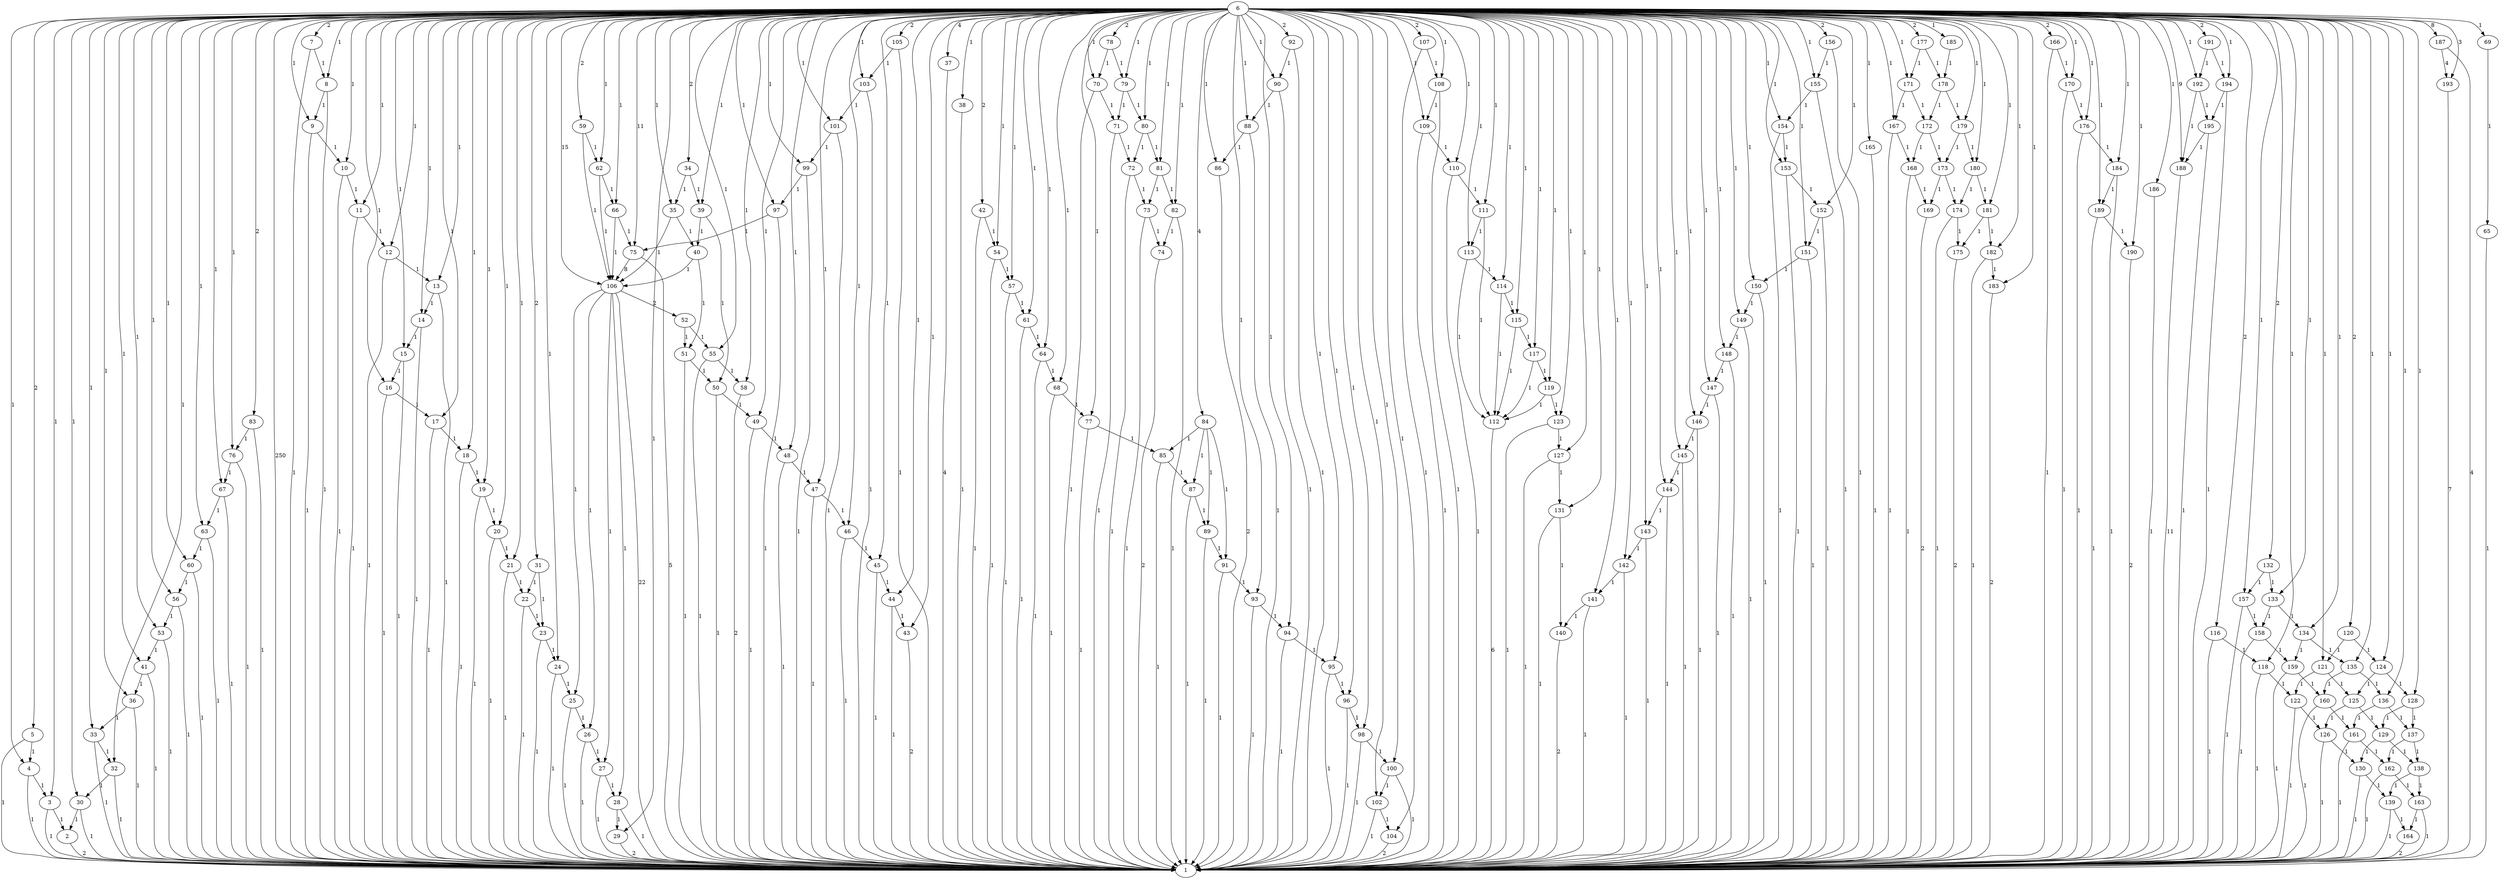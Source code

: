 digraph {
2 -> 1 [label=2];
3 -> 1 [label=1];
3 -> 2 [label=1];
4 -> 1 [label=1];
4 -> 3 [label=1];
5 -> 1 [label=1];
5 -> 4 [label=1];
6 -> 1 [label=250];
6 -> 3 [label=1];
6 -> 4 [label=1];
6 -> 5 [label=2];
6 -> 7 [label=2];
6 -> 8 [label=1];
6 -> 9 [label=1];
6 -> 10 [label=1];
6 -> 11 [label=1];
6 -> 12 [label=1];
6 -> 13 [label=1];
6 -> 14 [label=1];
6 -> 15 [label=1];
6 -> 16 [label=1];
6 -> 17 [label=1];
6 -> 18 [label=1];
6 -> 19 [label=1];
6 -> 20 [label=1];
6 -> 21 [label=1];
6 -> 24 [label=1];
6 -> 29 [label=1];
6 -> 30 [label=1];
6 -> 31 [label=2];
6 -> 32 [label=1];
6 -> 33 [label=1];
6 -> 34 [label=2];
6 -> 35 [label=1];
6 -> 36 [label=1];
6 -> 37 [label=4];
6 -> 38 [label=1];
6 -> 39 [label=1];
6 -> 41 [label=1];
6 -> 42 [label=2];
6 -> 43 [label=1];
6 -> 44 [label=1];
6 -> 45 [label=1];
6 -> 46 [label=1];
6 -> 47 [label=1];
6 -> 48 [label=1];
6 -> 49 [label=1];
6 -> 53 [label=1];
6 -> 54 [label=1];
6 -> 55 [label=1];
6 -> 56 [label=1];
6 -> 57 [label=1];
6 -> 58 [label=1];
6 -> 59 [label=2];
6 -> 60 [label=1];
6 -> 61 [label=1];
6 -> 62 [label=1];
6 -> 63 [label=1];
6 -> 64 [label=1];
6 -> 66 [label=1];
6 -> 67 [label=1];
6 -> 68 [label=1];
6 -> 69 [label=1];
6 -> 70 [label=1];
6 -> 75 [label=11];
6 -> 76 [label=1];
6 -> 77 [label=1];
6 -> 78 [label=2];
6 -> 79 [label=1];
6 -> 80 [label=1];
6 -> 81 [label=1];
6 -> 82 [label=1];
6 -> 83 [label=2];
6 -> 84 [label=4];
6 -> 86 [label=1];
6 -> 88 [label=1];
6 -> 90 [label=1];
6 -> 92 [label=2];
6 -> 93 [label=1];
6 -> 94 [label=1];
6 -> 95 [label=1];
6 -> 96 [label=1];
6 -> 97 [label=1];
6 -> 98 [label=1];
6 -> 99 [label=1];
6 -> 100 [label=1];
6 -> 101 [label=1];
6 -> 102 [label=1];
6 -> 103 [label=1];
6 -> 104 [label=1];
6 -> 105 [label=2];
6 -> 106 [label=15];
6 -> 107 [label=2];
6 -> 108 [label=1];
6 -> 109 [label=1];
6 -> 110 [label=1];
6 -> 111 [label=1];
6 -> 113 [label=1];
6 -> 114 [label=1];
6 -> 115 [label=1];
6 -> 116 [label=2];
6 -> 117 [label=1];
6 -> 118 [label=1];
6 -> 119 [label=1];
6 -> 120 [label=2];
6 -> 121 [label=1];
6 -> 123 [label=1];
6 -> 124 [label=1];
6 -> 127 [label=1];
6 -> 128 [label=1];
6 -> 131 [label=1];
6 -> 132 [label=2];
6 -> 133 [label=1];
6 -> 134 [label=1];
6 -> 135 [label=1];
6 -> 136 [label=1];
6 -> 141 [label=1];
6 -> 142 [label=1];
6 -> 143 [label=1];
6 -> 144 [label=1];
6 -> 145 [label=1];
6 -> 146 [label=1];
6 -> 147 [label=1];
6 -> 148 [label=1];
6 -> 149 [label=1];
6 -> 150 [label=1];
6 -> 151 [label=1];
6 -> 152 [label=1];
6 -> 153 [label=1];
6 -> 154 [label=1];
6 -> 155 [label=1];
6 -> 156 [label=2];
6 -> 157 [label=1];
6 -> 165 [label=1];
6 -> 166 [label=2];
6 -> 167 [label=1];
6 -> 170 [label=1];
6 -> 171 [label=1];
6 -> 176 [label=1];
6 -> 177 [label=2];
6 -> 179 [label=1];
6 -> 180 [label=1];
6 -> 181 [label=1];
6 -> 182 [label=1];
6 -> 183 [label=1];
6 -> 184 [label=1];
6 -> 185 [label=1];
6 -> 186 [label=1];
6 -> 187 [label=8];
6 -> 188 [label=9];
6 -> 189 [label=1];
6 -> 190 [label=1];
6 -> 191 [label=2];
6 -> 192 [label=1];
6 -> 193 [label=3];
6 -> 194 [label=1];
7 -> 1 [label=1];
7 -> 8 [label=1];
8 -> 1 [label=1];
8 -> 9 [label=1];
9 -> 1 [label=1];
9 -> 10 [label=1];
10 -> 1 [label=1];
10 -> 11 [label=1];
11 -> 1 [label=1];
11 -> 12 [label=1];
12 -> 1 [label=1];
12 -> 13 [label=1];
13 -> 1 [label=1];
13 -> 14 [label=1];
14 -> 1 [label=1];
14 -> 15 [label=1];
15 -> 1 [label=1];
15 -> 16 [label=1];
16 -> 1 [label=1];
16 -> 17 [label=1];
17 -> 1 [label=1];
17 -> 18 [label=1];
18 -> 1 [label=1];
18 -> 19 [label=1];
19 -> 1 [label=1];
19 -> 20 [label=1];
20 -> 1 [label=1];
20 -> 21 [label=1];
21 -> 1 [label=1];
21 -> 22 [label=1];
22 -> 1 [label=1];
22 -> 23 [label=1];
23 -> 1 [label=1];
23 -> 24 [label=1];
24 -> 1 [label=1];
24 -> 25 [label=1];
25 -> 1 [label=1];
25 -> 26 [label=1];
26 -> 1 [label=1];
26 -> 27 [label=1];
27 -> 1 [label=1];
27 -> 28 [label=1];
28 -> 1 [label=1];
28 -> 29 [label=1];
29 -> 1 [label=2];
30 -> 1 [label=1];
30 -> 2 [label=1];
31 -> 22 [label=1];
31 -> 23 [label=1];
32 -> 1 [label=1];
32 -> 30 [label=1];
33 -> 1 [label=1];
33 -> 32 [label=1];
34 -> 35 [label=1];
34 -> 39 [label=1];
35 -> 40 [label=1];
35 -> 106 [label=1];
36 -> 1 [label=1];
36 -> 33 [label=1];
37 -> 1 [label=4];
38 -> 1 [label=1];
39 -> 40 [label=1];
39 -> 50 [label=1];
40 -> 51 [label=1];
40 -> 106 [label=1];
41 -> 1 [label=1];
41 -> 36 [label=1];
42 -> 1 [label=1];
42 -> 54 [label=1];
43 -> 1 [label=2];
44 -> 1 [label=1];
44 -> 43 [label=1];
45 -> 1 [label=1];
45 -> 44 [label=1];
46 -> 1 [label=1];
46 -> 45 [label=1];
47 -> 1 [label=1];
47 -> 46 [label=1];
48 -> 1 [label=1];
48 -> 47 [label=1];
49 -> 1 [label=1];
49 -> 48 [label=1];
50 -> 1 [label=1];
50 -> 49 [label=1];
51 -> 1 [label=1];
51 -> 50 [label=1];
52 -> 51 [label=1];
52 -> 55 [label=1];
53 -> 1 [label=1];
53 -> 41 [label=1];
54 -> 1 [label=1];
54 -> 57 [label=1];
55 -> 1 [label=1];
55 -> 58 [label=1];
56 -> 1 [label=1];
56 -> 53 [label=1];
57 -> 1 [label=1];
57 -> 61 [label=1];
58 -> 1 [label=2];
59 -> 62 [label=1];
59 -> 106 [label=1];
60 -> 1 [label=1];
60 -> 56 [label=1];
61 -> 1 [label=1];
61 -> 64 [label=1];
62 -> 66 [label=1];
62 -> 106 [label=1];
63 -> 1 [label=1];
63 -> 60 [label=1];
64 -> 1 [label=1];
64 -> 68 [label=1];
65 -> 1 [label=1];
66 -> 75 [label=1];
66 -> 106 [label=1];
67 -> 1 [label=1];
67 -> 63 [label=1];
68 -> 1 [label=1];
68 -> 77 [label=1];
69 -> 65 [label=1];
70 -> 1 [label=1];
70 -> 71 [label=1];
71 -> 1 [label=1];
71 -> 72 [label=1];
72 -> 1 [label=1];
72 -> 73 [label=1];
73 -> 1 [label=1];
73 -> 74 [label=1];
74 -> 1 [label=2];
75 -> 1 [label=5];
75 -> 106 [label=8];
76 -> 1 [label=1];
76 -> 67 [label=1];
77 -> 1 [label=1];
77 -> 85 [label=1];
78 -> 70 [label=1];
78 -> 79 [label=1];
79 -> 71 [label=1];
79 -> 80 [label=1];
80 -> 72 [label=1];
80 -> 81 [label=1];
81 -> 73 [label=1];
81 -> 82 [label=1];
82 -> 1 [label=1];
82 -> 74 [label=1];
83 -> 1 [label=1];
83 -> 76 [label=1];
84 -> 85 [label=1];
84 -> 87 [label=1];
84 -> 89 [label=1];
84 -> 91 [label=1];
85 -> 1 [label=1];
85 -> 87 [label=1];
86 -> 1 [label=2];
87 -> 1 [label=1];
87 -> 89 [label=1];
88 -> 1 [label=1];
88 -> 86 [label=1];
89 -> 1 [label=1];
89 -> 91 [label=1];
90 -> 1 [label=1];
90 -> 88 [label=1];
91 -> 1 [label=1];
91 -> 93 [label=1];
92 -> 1 [label=1];
92 -> 90 [label=1];
93 -> 1 [label=1];
93 -> 94 [label=1];
94 -> 1 [label=1];
94 -> 95 [label=1];
95 -> 1 [label=1];
95 -> 96 [label=1];
96 -> 1 [label=1];
96 -> 98 [label=1];
97 -> 1 [label=1];
97 -> 75 [label=1];
98 -> 1 [label=1];
98 -> 100 [label=1];
99 -> 1 [label=1];
99 -> 97 [label=1];
100 -> 1 [label=1];
100 -> 102 [label=1];
101 -> 1 [label=1];
101 -> 99 [label=1];
102 -> 1 [label=1];
102 -> 104 [label=1];
103 -> 1 [label=1];
103 -> 101 [label=1];
104 -> 1 [label=2];
105 -> 1 [label=1];
105 -> 103 [label=1];
106 -> 1 [label=22];
106 -> 25 [label=1];
106 -> 26 [label=1];
106 -> 27 [label=1];
106 -> 28 [label=1];
106 -> 52 [label=2];
107 -> 1 [label=1];
107 -> 108 [label=1];
108 -> 1 [label=1];
108 -> 109 [label=1];
109 -> 1 [label=1];
109 -> 110 [label=1];
110 -> 1 [label=1];
110 -> 111 [label=1];
111 -> 112 [label=1];
111 -> 113 [label=1];
112 -> 1 [label=6];
113 -> 112 [label=1];
113 -> 114 [label=1];
114 -> 112 [label=1];
114 -> 115 [label=1];
115 -> 112 [label=1];
115 -> 117 [label=1];
116 -> 1 [label=1];
116 -> 118 [label=1];
117 -> 112 [label=1];
117 -> 119 [label=1];
118 -> 1 [label=1];
118 -> 122 [label=1];
119 -> 112 [label=1];
119 -> 123 [label=1];
120 -> 121 [label=1];
120 -> 124 [label=1];
121 -> 122 [label=1];
121 -> 125 [label=1];
122 -> 1 [label=1];
122 -> 126 [label=1];
123 -> 1 [label=1];
123 -> 127 [label=1];
124 -> 125 [label=1];
124 -> 128 [label=1];
125 -> 126 [label=1];
125 -> 129 [label=1];
126 -> 1 [label=1];
126 -> 130 [label=1];
127 -> 1 [label=1];
127 -> 131 [label=1];
128 -> 129 [label=1];
128 -> 137 [label=1];
129 -> 130 [label=1];
129 -> 138 [label=1];
130 -> 1 [label=1];
130 -> 139 [label=1];
131 -> 1 [label=1];
131 -> 140 [label=1];
132 -> 133 [label=1];
132 -> 157 [label=1];
133 -> 134 [label=1];
133 -> 158 [label=1];
134 -> 135 [label=1];
134 -> 159 [label=1];
135 -> 136 [label=1];
135 -> 160 [label=1];
136 -> 137 [label=1];
136 -> 161 [label=1];
137 -> 138 [label=1];
137 -> 162 [label=1];
138 -> 139 [label=1];
138 -> 163 [label=1];
139 -> 1 [label=1];
139 -> 164 [label=1];
140 -> 1 [label=2];
141 -> 1 [label=1];
141 -> 140 [label=1];
142 -> 1 [label=1];
142 -> 141 [label=1];
143 -> 1 [label=1];
143 -> 142 [label=1];
144 -> 1 [label=1];
144 -> 143 [label=1];
145 -> 1 [label=1];
145 -> 144 [label=1];
146 -> 1 [label=1];
146 -> 145 [label=1];
147 -> 1 [label=1];
147 -> 146 [label=1];
148 -> 1 [label=1];
148 -> 147 [label=1];
149 -> 1 [label=1];
149 -> 148 [label=1];
150 -> 1 [label=1];
150 -> 149 [label=1];
151 -> 1 [label=1];
151 -> 150 [label=1];
152 -> 1 [label=1];
152 -> 151 [label=1];
153 -> 1 [label=1];
153 -> 152 [label=1];
154 -> 1 [label=1];
154 -> 153 [label=1];
155 -> 1 [label=1];
155 -> 154 [label=1];
156 -> 1 [label=1];
156 -> 155 [label=1];
157 -> 1 [label=1];
157 -> 158 [label=1];
158 -> 1 [label=1];
158 -> 159 [label=1];
159 -> 1 [label=1];
159 -> 160 [label=1];
160 -> 1 [label=1];
160 -> 161 [label=1];
161 -> 1 [label=1];
161 -> 162 [label=1];
162 -> 1 [label=1];
162 -> 163 [label=1];
163 -> 1 [label=1];
163 -> 164 [label=1];
164 -> 1 [label=2];
165 -> 1 [label=1];
166 -> 1 [label=1];
166 -> 170 [label=1];
167 -> 1 [label=1];
167 -> 168 [label=1];
168 -> 1 [label=1];
168 -> 169 [label=1];
169 -> 1 [label=2];
170 -> 1 [label=1];
170 -> 176 [label=1];
171 -> 167 [label=1];
171 -> 172 [label=1];
172 -> 168 [label=1];
172 -> 173 [label=1];
173 -> 169 [label=1];
173 -> 174 [label=1];
174 -> 1 [label=1];
174 -> 175 [label=1];
175 -> 1 [label=2];
176 -> 1 [label=1];
176 -> 184 [label=1];
177 -> 171 [label=1];
177 -> 178 [label=1];
178 -> 172 [label=1];
178 -> 179 [label=1];
179 -> 173 [label=1];
179 -> 180 [label=1];
180 -> 174 [label=1];
180 -> 181 [label=1];
181 -> 175 [label=1];
181 -> 182 [label=1];
182 -> 1 [label=1];
182 -> 183 [label=1];
183 -> 1 [label=2];
184 -> 1 [label=1];
184 -> 189 [label=1];
185 -> 178 [label=1];
186 -> 1 [label=1];
187 -> 1 [label=4];
187 -> 193 [label=4];
188 -> 1 [label=11];
189 -> 1 [label=1];
189 -> 190 [label=1];
190 -> 1 [label=2];
191 -> 192 [label=1];
191 -> 194 [label=1];
192 -> 188 [label=1];
192 -> 195 [label=1];
193 -> 1 [label=7];
194 -> 1 [label=1];
194 -> 195 [label=1];
195 -> 1 [label=1];
195 -> 188 [label=1];
}